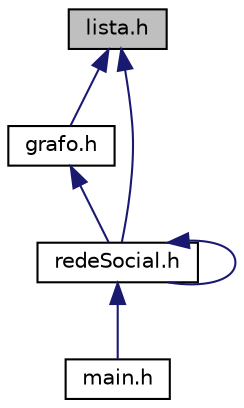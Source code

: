 digraph "lista.h"
{
  edge [fontname="Helvetica",fontsize="10",labelfontname="Helvetica",labelfontsize="10"];
  node [fontname="Helvetica",fontsize="10",shape=record];
  Node1 [label="lista.h",height=0.2,width=0.4,color="black", fillcolor="grey75", style="filled", fontcolor="black"];
  Node1 -> Node2 [dir="back",color="midnightblue",fontsize="10",style="solid"];
  Node2 [label="grafo.h",height=0.2,width=0.4,color="black", fillcolor="white", style="filled",URL="$grafo_8h.html",tooltip="GRAFO.C header file. "];
  Node2 -> Node3 [dir="back",color="midnightblue",fontsize="10",style="solid"];
  Node3 [label="redeSocial.h",height=0.2,width=0.4,color="black", fillcolor="white", style="filled",URL="$rede_social_8h.html",tooltip="REDESOCIAL.C header file. "];
  Node3 -> Node4 [dir="back",color="midnightblue",fontsize="10",style="solid"];
  Node4 [label="main.h",height=0.2,width=0.4,color="black", fillcolor="white", style="filled",URL="$main_8h.html",tooltip="MAIN.C header file. "];
  Node3 -> Node3 [dir="back",color="midnightblue",fontsize="10",style="solid"];
  Node1 -> Node3 [dir="back",color="midnightblue",fontsize="10",style="solid"];
}
